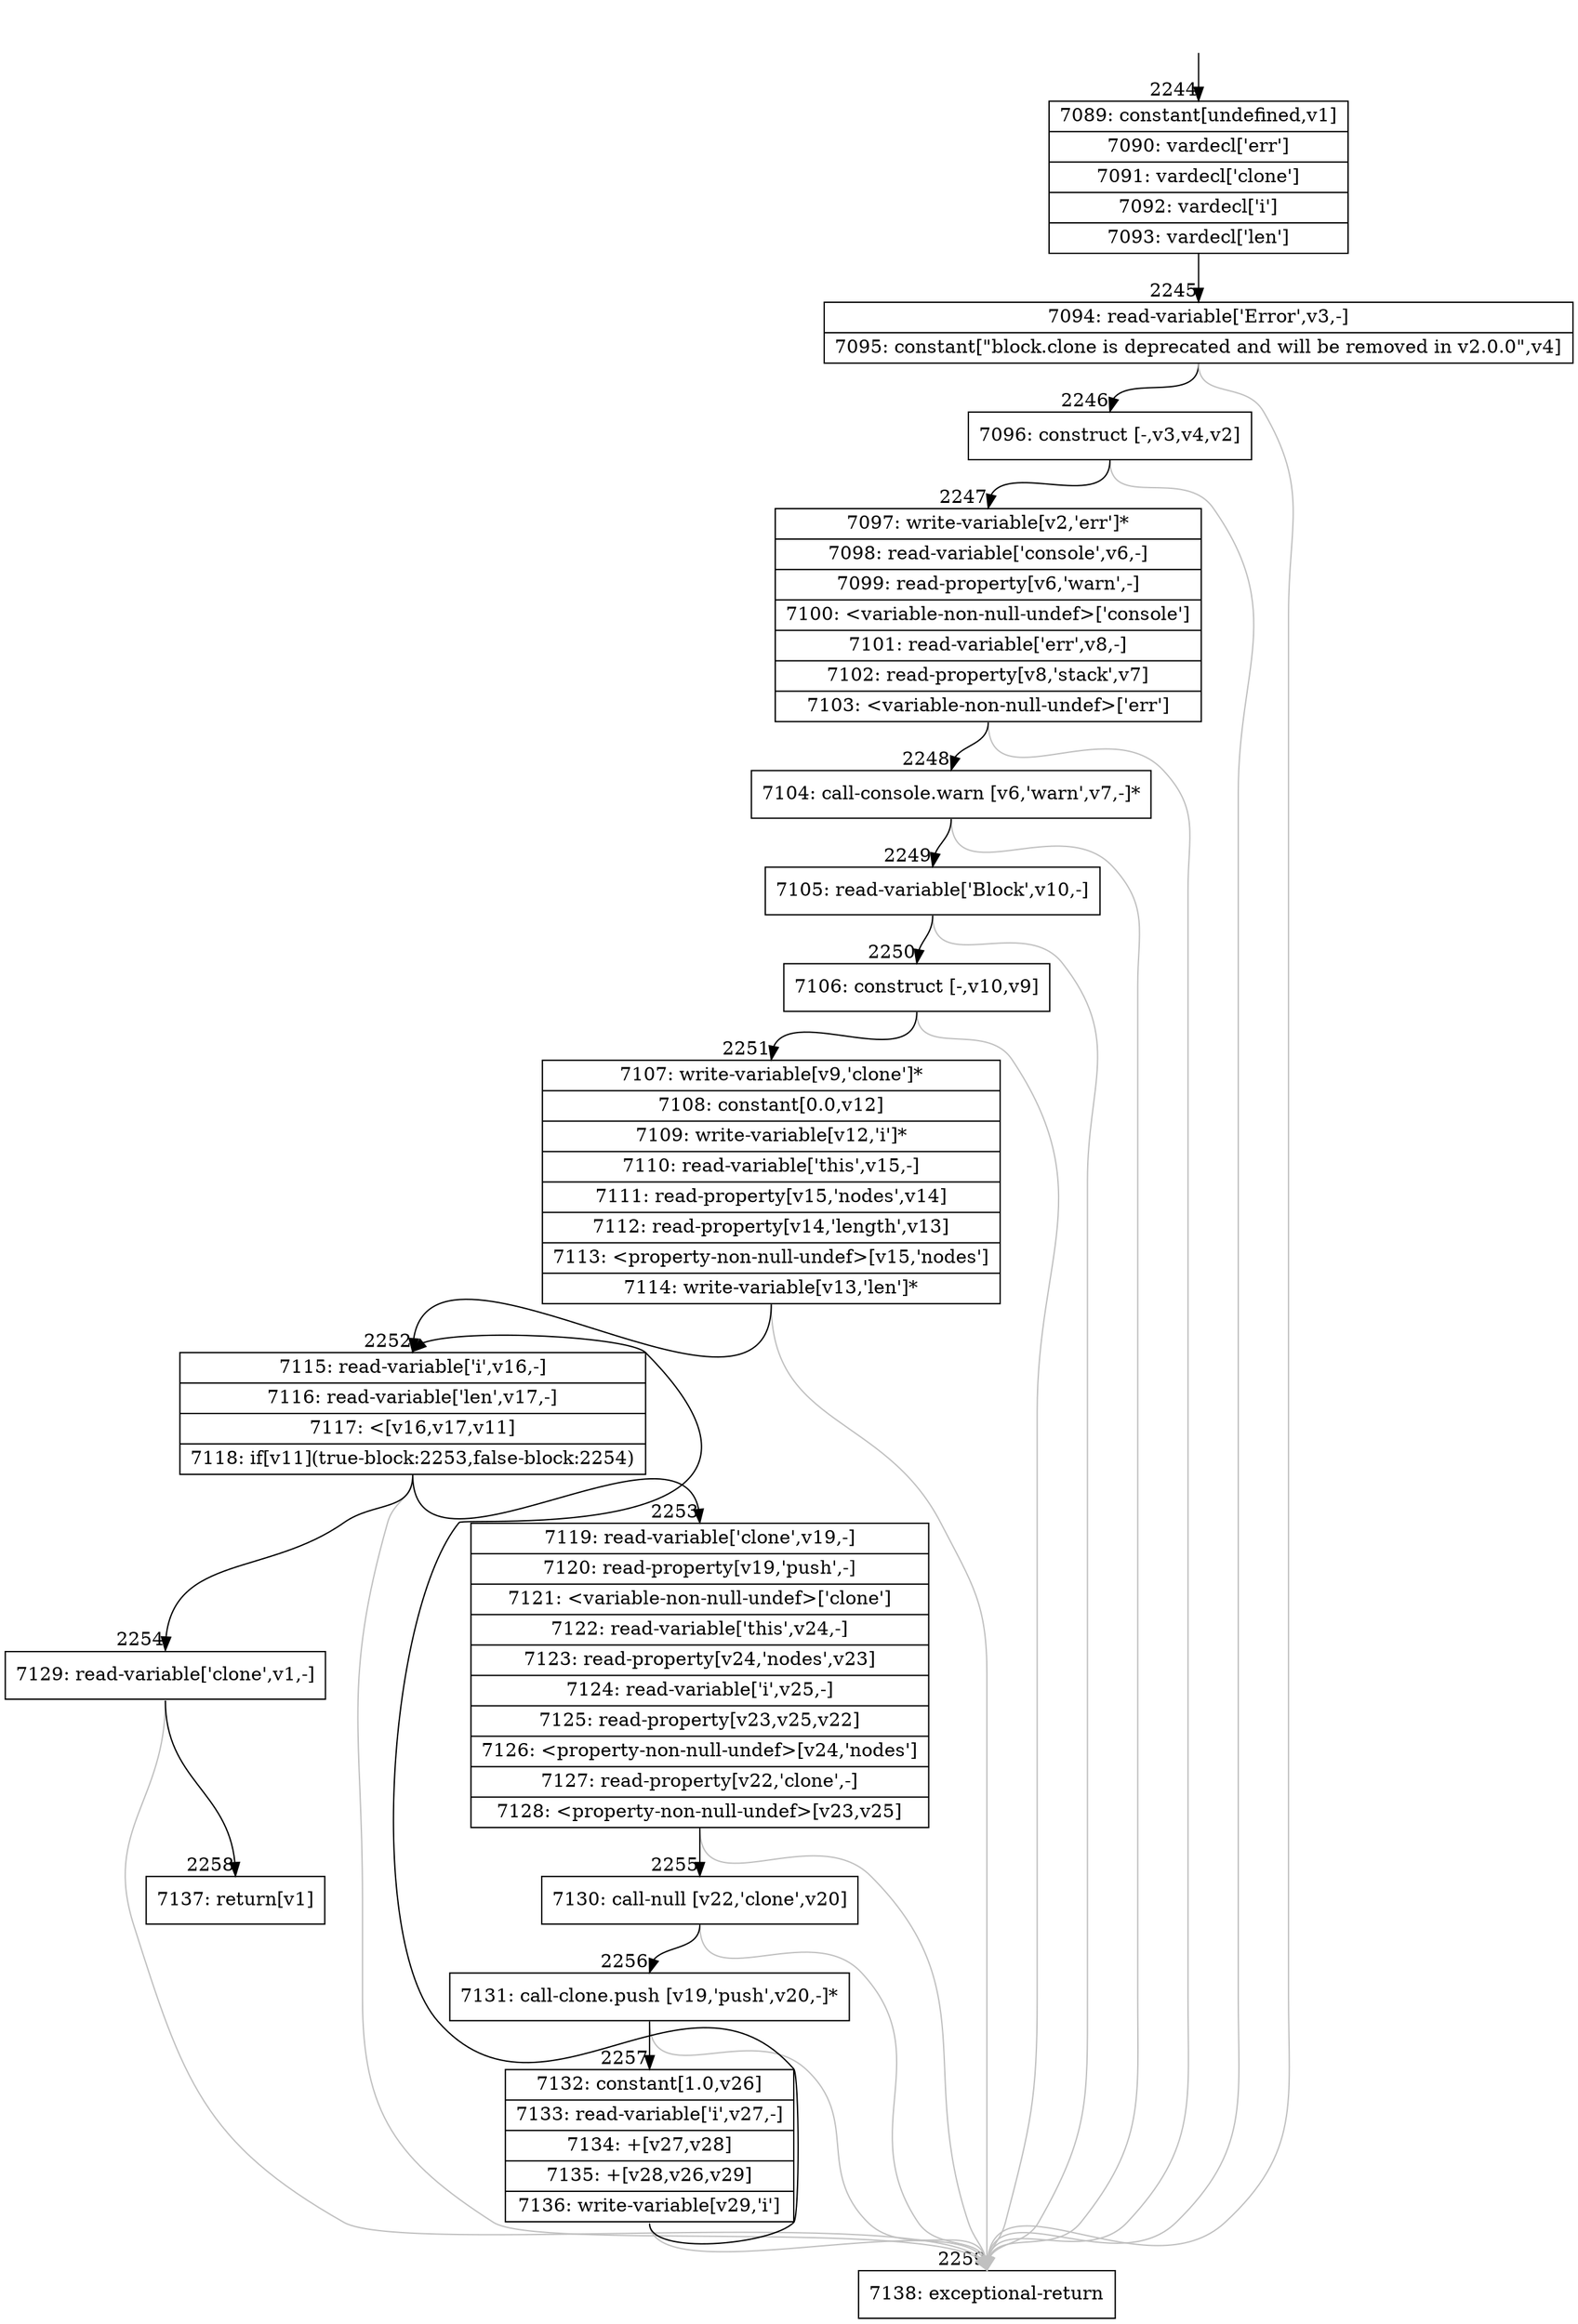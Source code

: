 digraph {
rankdir="TD"
BB_entry122[shape=none,label=""];
BB_entry122 -> BB2244 [tailport=s, headport=n, headlabel="    2244"]
BB2244 [shape=record label="{7089: constant[undefined,v1]|7090: vardecl['err']|7091: vardecl['clone']|7092: vardecl['i']|7093: vardecl['len']}" ] 
BB2244 -> BB2245 [tailport=s, headport=n, headlabel="      2245"]
BB2245 [shape=record label="{7094: read-variable['Error',v3,-]|7095: constant[\"block.clone is deprecated and will be removed in v2.0.0\",v4]}" ] 
BB2245 -> BB2246 [tailport=s, headport=n, headlabel="      2246"]
BB2245 -> BB2259 [tailport=s, headport=n, color=gray, headlabel="      2259"]
BB2246 [shape=record label="{7096: construct [-,v3,v4,v2]}" ] 
BB2246 -> BB2247 [tailport=s, headport=n, headlabel="      2247"]
BB2246 -> BB2259 [tailport=s, headport=n, color=gray]
BB2247 [shape=record label="{7097: write-variable[v2,'err']*|7098: read-variable['console',v6,-]|7099: read-property[v6,'warn',-]|7100: \<variable-non-null-undef\>['console']|7101: read-variable['err',v8,-]|7102: read-property[v8,'stack',v7]|7103: \<variable-non-null-undef\>['err']}" ] 
BB2247 -> BB2248 [tailport=s, headport=n, headlabel="      2248"]
BB2247 -> BB2259 [tailport=s, headport=n, color=gray]
BB2248 [shape=record label="{7104: call-console.warn [v6,'warn',v7,-]*}" ] 
BB2248 -> BB2249 [tailport=s, headport=n, headlabel="      2249"]
BB2248 -> BB2259 [tailport=s, headport=n, color=gray]
BB2249 [shape=record label="{7105: read-variable['Block',v10,-]}" ] 
BB2249 -> BB2250 [tailport=s, headport=n, headlabel="      2250"]
BB2249 -> BB2259 [tailport=s, headport=n, color=gray]
BB2250 [shape=record label="{7106: construct [-,v10,v9]}" ] 
BB2250 -> BB2251 [tailport=s, headport=n, headlabel="      2251"]
BB2250 -> BB2259 [tailport=s, headport=n, color=gray]
BB2251 [shape=record label="{7107: write-variable[v9,'clone']*|7108: constant[0.0,v12]|7109: write-variable[v12,'i']*|7110: read-variable['this',v15,-]|7111: read-property[v15,'nodes',v14]|7112: read-property[v14,'length',v13]|7113: \<property-non-null-undef\>[v15,'nodes']|7114: write-variable[v13,'len']*}" ] 
BB2251 -> BB2252 [tailport=s, headport=n, headlabel="      2252"]
BB2251 -> BB2259 [tailport=s, headport=n, color=gray]
BB2252 [shape=record label="{7115: read-variable['i',v16,-]|7116: read-variable['len',v17,-]|7117: \<[v16,v17,v11]|7118: if[v11](true-block:2253,false-block:2254)}" ] 
BB2252 -> BB2253 [tailport=s, headport=n, headlabel="      2253"]
BB2252 -> BB2254 [tailport=s, headport=n, headlabel="      2254"]
BB2252 -> BB2259 [tailport=s, headport=n, color=gray]
BB2253 [shape=record label="{7119: read-variable['clone',v19,-]|7120: read-property[v19,'push',-]|7121: \<variable-non-null-undef\>['clone']|7122: read-variable['this',v24,-]|7123: read-property[v24,'nodes',v23]|7124: read-variable['i',v25,-]|7125: read-property[v23,v25,v22]|7126: \<property-non-null-undef\>[v24,'nodes']|7127: read-property[v22,'clone',-]|7128: \<property-non-null-undef\>[v23,v25]}" ] 
BB2253 -> BB2255 [tailport=s, headport=n, headlabel="      2255"]
BB2253 -> BB2259 [tailport=s, headport=n, color=gray]
BB2254 [shape=record label="{7129: read-variable['clone',v1,-]}" ] 
BB2254 -> BB2258 [tailport=s, headport=n, headlabel="      2258"]
BB2254 -> BB2259 [tailport=s, headport=n, color=gray]
BB2255 [shape=record label="{7130: call-null [v22,'clone',v20]}" ] 
BB2255 -> BB2256 [tailport=s, headport=n, headlabel="      2256"]
BB2255 -> BB2259 [tailport=s, headport=n, color=gray]
BB2256 [shape=record label="{7131: call-clone.push [v19,'push',v20,-]*}" ] 
BB2256 -> BB2257 [tailport=s, headport=n, headlabel="      2257"]
BB2256 -> BB2259 [tailport=s, headport=n, color=gray]
BB2257 [shape=record label="{7132: constant[1.0,v26]|7133: read-variable['i',v27,-]|7134: +[v27,v28]|7135: +[v28,v26,v29]|7136: write-variable[v29,'i']}" ] 
BB2257 -> BB2252 [tailport=s, headport=n]
BB2257 -> BB2259 [tailport=s, headport=n, color=gray]
BB2258 [shape=record label="{7137: return[v1]}" ] 
BB2259 [shape=record label="{7138: exceptional-return}" ] 
//#$~ 2350
}
